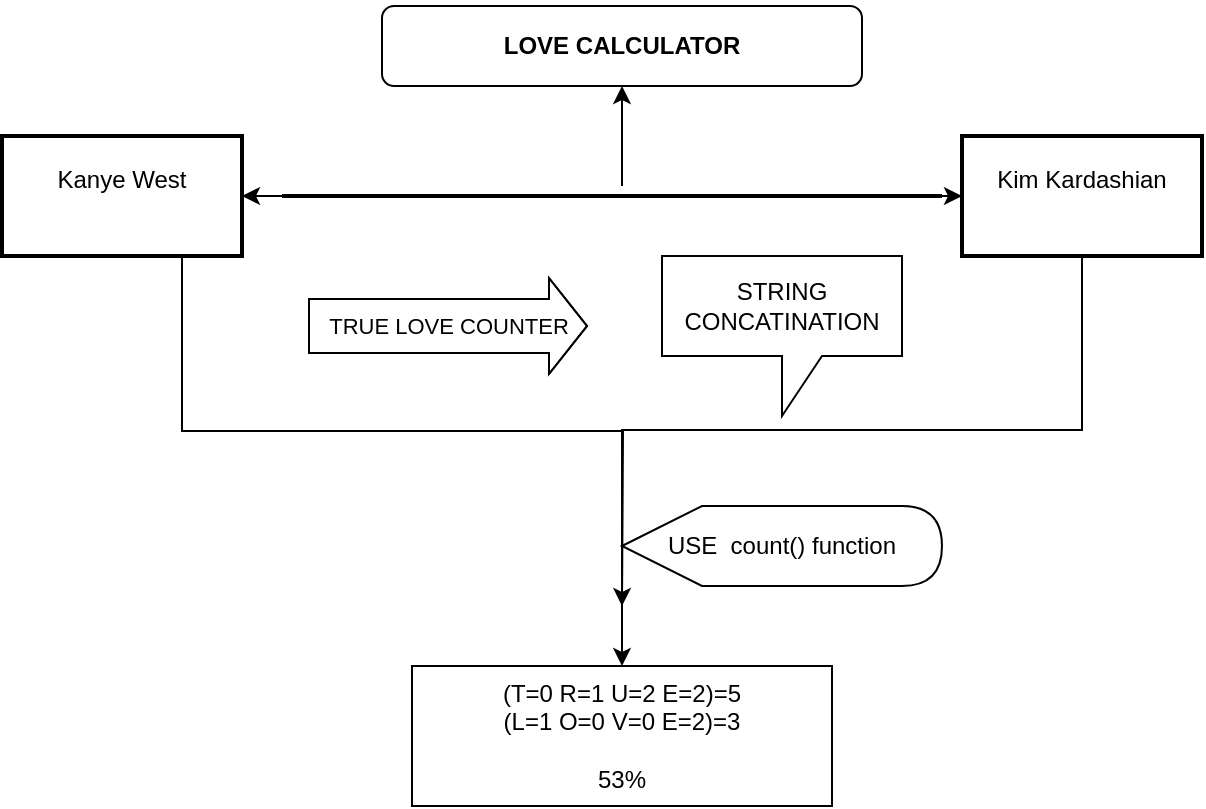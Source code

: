 <mxfile version="16.4.2" type="github">
  <diagram id="C5RBs43oDa-KdzZeNtuy" name="Page-1">
    <mxGraphModel dx="1528" dy="1523" grid="1" gridSize="10" guides="1" tooltips="1" connect="1" arrows="1" fold="1" page="1" pageScale="1" pageWidth="827" pageHeight="1169" math="0" shadow="0">
      <root>
        <mxCell id="WIyWlLk6GJQsqaUBKTNV-0" />
        <mxCell id="WIyWlLk6GJQsqaUBKTNV-1" parent="WIyWlLk6GJQsqaUBKTNV-0" />
        <mxCell id="gu1a5yL78-9tHtEIzf40-1" value="&lt;h4&gt;LOVE CALCULATOR&lt;/h4&gt;" style="rounded=1;whiteSpace=wrap;html=1;" vertex="1" parent="WIyWlLk6GJQsqaUBKTNV-1">
          <mxGeometry x="180" y="-320" width="240" height="40" as="geometry" />
        </mxCell>
        <mxCell id="gu1a5yL78-9tHtEIzf40-4" value="" style="edgeStyle=orthogonalEdgeStyle;rounded=0;orthogonalLoop=1;jettySize=auto;html=1;" edge="1" parent="WIyWlLk6GJQsqaUBKTNV-1" source="gu1a5yL78-9tHtEIzf40-3" target="gu1a5yL78-9tHtEIzf40-1">
          <mxGeometry relative="1" as="geometry">
            <Array as="points">
              <mxPoint x="300" y="-240" />
              <mxPoint x="300" y="-240" />
            </Array>
          </mxGeometry>
        </mxCell>
        <mxCell id="gu1a5yL78-9tHtEIzf40-6" value="" style="edgeStyle=orthogonalEdgeStyle;rounded=0;orthogonalLoop=1;jettySize=auto;html=1;" edge="1" parent="WIyWlLk6GJQsqaUBKTNV-1" source="gu1a5yL78-9tHtEIzf40-3" target="gu1a5yL78-9tHtEIzf40-5">
          <mxGeometry relative="1" as="geometry" />
        </mxCell>
        <mxCell id="gu1a5yL78-9tHtEIzf40-8" value="" style="edgeStyle=orthogonalEdgeStyle;rounded=0;orthogonalLoop=1;jettySize=auto;html=1;" edge="1" parent="WIyWlLk6GJQsqaUBKTNV-1" source="gu1a5yL78-9tHtEIzf40-3" target="gu1a5yL78-9tHtEIzf40-7">
          <mxGeometry relative="1" as="geometry" />
        </mxCell>
        <mxCell id="gu1a5yL78-9tHtEIzf40-3" value="" style="line;strokeWidth=2;html=1;" vertex="1" parent="WIyWlLk6GJQsqaUBKTNV-1">
          <mxGeometry x="130" y="-230" width="330" height="10" as="geometry" />
        </mxCell>
        <mxCell id="gu1a5yL78-9tHtEIzf40-18" style="edgeStyle=orthogonalEdgeStyle;rounded=0;orthogonalLoop=1;jettySize=auto;html=1;exitX=0.75;exitY=1;exitDx=0;exitDy=0;" edge="1" parent="WIyWlLk6GJQsqaUBKTNV-1" source="gu1a5yL78-9tHtEIzf40-5">
          <mxGeometry relative="1" as="geometry">
            <mxPoint x="300" y="-20.0" as="targetPoint" />
          </mxGeometry>
        </mxCell>
        <mxCell id="gu1a5yL78-9tHtEIzf40-5" value="Kanye West" style="whiteSpace=wrap;html=1;verticalAlign=top;strokeWidth=2;labelBackgroundColor=default;spacingTop=8;" vertex="1" parent="WIyWlLk6GJQsqaUBKTNV-1">
          <mxGeometry x="-10" y="-255" width="120" height="60" as="geometry" />
        </mxCell>
        <mxCell id="gu1a5yL78-9tHtEIzf40-19" style="edgeStyle=orthogonalEdgeStyle;rounded=0;orthogonalLoop=1;jettySize=auto;html=1;exitX=0.5;exitY=1;exitDx=0;exitDy=0;entryX=0.5;entryY=0;entryDx=0;entryDy=0;" edge="1" parent="WIyWlLk6GJQsqaUBKTNV-1" source="gu1a5yL78-9tHtEIzf40-7" target="gu1a5yL78-9tHtEIzf40-20">
          <mxGeometry relative="1" as="geometry">
            <mxPoint x="300" as="targetPoint" />
            <Array as="points">
              <mxPoint x="530" y="-108" />
              <mxPoint x="300" y="-108" />
            </Array>
          </mxGeometry>
        </mxCell>
        <mxCell id="gu1a5yL78-9tHtEIzf40-7" value="Kim Kardashian" style="whiteSpace=wrap;html=1;verticalAlign=top;strokeWidth=2;labelBackgroundColor=default;spacingTop=8;" vertex="1" parent="WIyWlLk6GJQsqaUBKTNV-1">
          <mxGeometry x="470" y="-255" width="120" height="60" as="geometry" />
        </mxCell>
        <mxCell id="gu1a5yL78-9tHtEIzf40-15" value="" style="shape=flexArrow;endArrow=classic;html=1;rounded=0;width=27;endSize=6;" edge="1" parent="WIyWlLk6GJQsqaUBKTNV-1">
          <mxGeometry width="50" height="50" relative="1" as="geometry">
            <mxPoint x="143" y="-160" as="sourcePoint" />
            <mxPoint x="283" y="-160" as="targetPoint" />
            <Array as="points">
              <mxPoint x="413" y="-160" />
            </Array>
          </mxGeometry>
        </mxCell>
        <mxCell id="gu1a5yL78-9tHtEIzf40-16" value="TRUE LOVE COUNTER" style="edgeLabel;html=1;align=center;verticalAlign=middle;resizable=0;points=[];" vertex="1" connectable="0" parent="gu1a5yL78-9tHtEIzf40-15">
          <mxGeometry x="-0.714" y="-2" relative="1" as="geometry">
            <mxPoint x="13" y="-2" as="offset" />
          </mxGeometry>
        </mxCell>
        <mxCell id="gu1a5yL78-9tHtEIzf40-20" value="(T=0 R=1 U=2 E=2)=5&lt;br&gt;(L=1 O=0 V=0 E=2)=3&lt;br&gt;&lt;br&gt;53%" style="whiteSpace=wrap;html=1;" vertex="1" parent="WIyWlLk6GJQsqaUBKTNV-1">
          <mxGeometry x="195" y="10" width="210" height="70" as="geometry" />
        </mxCell>
        <mxCell id="gu1a5yL78-9tHtEIzf40-21" value="STRING CONCATINATION" style="shape=callout;whiteSpace=wrap;html=1;perimeter=calloutPerimeter;" vertex="1" parent="WIyWlLk6GJQsqaUBKTNV-1">
          <mxGeometry x="320" y="-195" width="120" height="80" as="geometry" />
        </mxCell>
        <mxCell id="gu1a5yL78-9tHtEIzf40-24" value="USE&amp;nbsp; count() function" style="shape=display;whiteSpace=wrap;html=1;" vertex="1" parent="WIyWlLk6GJQsqaUBKTNV-1">
          <mxGeometry x="300" y="-70" width="160" height="40" as="geometry" />
        </mxCell>
      </root>
    </mxGraphModel>
  </diagram>
</mxfile>
